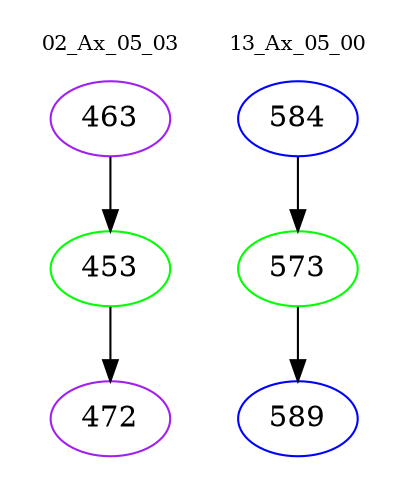 digraph{
subgraph cluster_0 {
color = white
label = "02_Ax_05_03";
fontsize=10;
T0_463 [label="463", color="purple"]
T0_463 -> T0_453 [color="black"]
T0_453 [label="453", color="green"]
T0_453 -> T0_472 [color="black"]
T0_472 [label="472", color="purple"]
}
subgraph cluster_1 {
color = white
label = "13_Ax_05_00";
fontsize=10;
T1_584 [label="584", color="blue"]
T1_584 -> T1_573 [color="black"]
T1_573 [label="573", color="green"]
T1_573 -> T1_589 [color="black"]
T1_589 [label="589", color="blue"]
}
}
